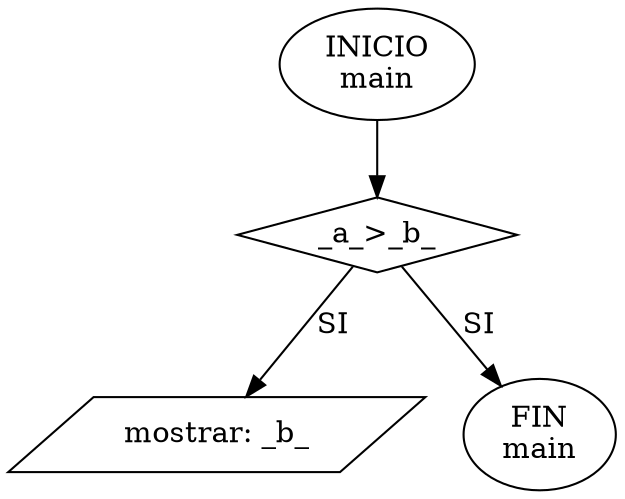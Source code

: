 digraph G {
splines=false;
1[shape="ellipse", label="INICIO
main"];
1 -> 2;
2[shape="diamond", label="_a_>_b_"];
2 -> 3[label="SI"];
3[shape="parallelogram", label="mostrar: _b_"];
2 -> 4[label="SI"];
4[shape="ellipse", label="FIN
main"];
}